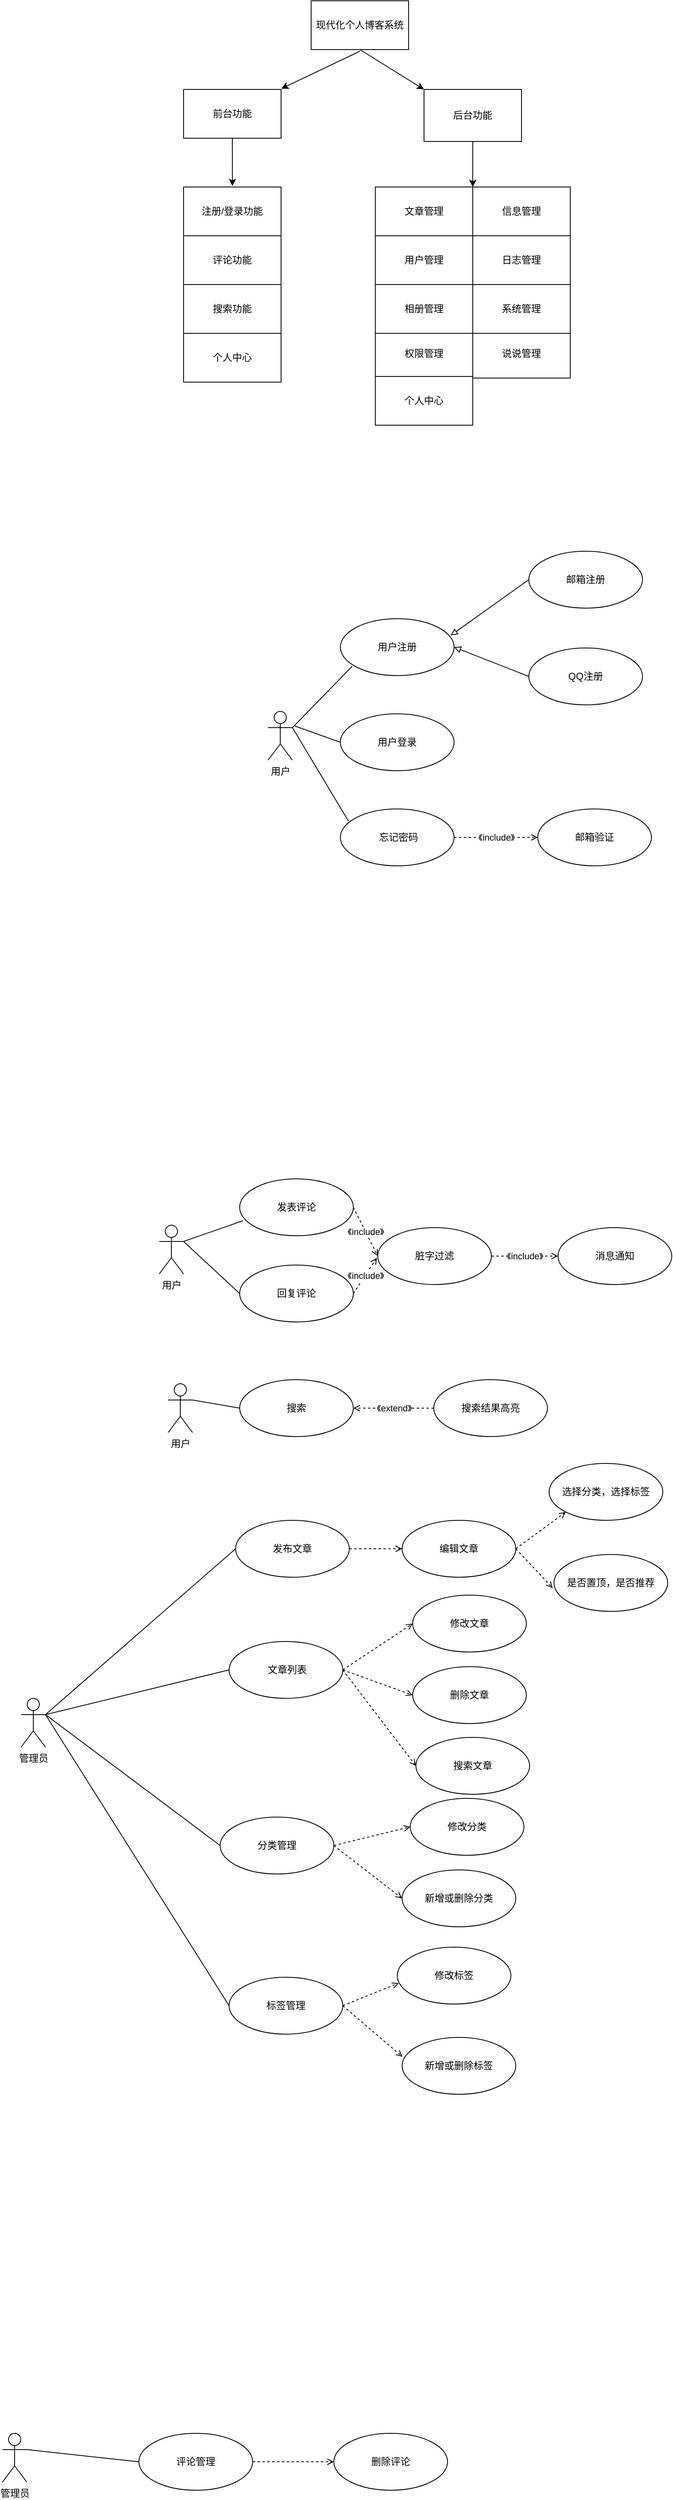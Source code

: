 <mxfile version="20.8.16" type="github">
  <diagram name="第 1 页" id="tcAbBRKtCdk9tv5Sla7W">
    <mxGraphModel dx="1988" dy="856" grid="0" gridSize="10" guides="1" tooltips="1" connect="1" arrows="1" fold="1" page="0" pageScale="1" pageWidth="827" pageHeight="1169" math="0" shadow="0">
      <root>
        <mxCell id="0" />
        <mxCell id="1" parent="0" />
        <mxCell id="XHuG99Wfo-pQkB8bLvte-31" style="rounded=0;orthogonalLoop=1;jettySize=auto;html=1;startArrow=none;startFill=0;" edge="1" parent="1">
          <mxGeometry relative="1" as="geometry">
            <mxPoint x="73.35" y="324.0" as="targetPoint" />
            <mxPoint x="170" y="278" as="sourcePoint" />
          </mxGeometry>
        </mxCell>
        <mxCell id="XHuG99Wfo-pQkB8bLvte-33" style="rounded=0;orthogonalLoop=1;jettySize=auto;html=1;exitX=0.5;exitY=0;exitDx=0;exitDy=0;entryX=1;entryY=1;entryDx=0;entryDy=0;" edge="1" parent="1" source="XHuG99Wfo-pQkB8bLvte-1" target="XHuG99Wfo-pQkB8bLvte-17">
          <mxGeometry relative="1" as="geometry" />
        </mxCell>
        <mxCell id="XHuG99Wfo-pQkB8bLvte-1" value="现代化个人博客系统" style="rounded=0;whiteSpace=wrap;html=1;direction=west;" vertex="1" parent="1">
          <mxGeometry x="110" y="216" width="120" height="60" as="geometry" />
        </mxCell>
        <mxCell id="XHuG99Wfo-pQkB8bLvte-4" value="评论功能" style="rounded=0;whiteSpace=wrap;html=1;" vertex="1" parent="1">
          <mxGeometry x="-47" y="505" width="120" height="60" as="geometry" />
        </mxCell>
        <mxCell id="XHuG99Wfo-pQkB8bLvte-5" value="文章管理" style="rounded=0;whiteSpace=wrap;html=1;flipH=1;flipV=0;" vertex="1" parent="1">
          <mxGeometry x="189" y="445" width="120" height="60" as="geometry" />
        </mxCell>
        <mxCell id="XHuG99Wfo-pQkB8bLvte-6" value="信息管理" style="rounded=0;whiteSpace=wrap;html=1;flipH=1;flipV=0;" vertex="1" parent="1">
          <mxGeometry x="309" y="445" width="120" height="60" as="geometry" />
        </mxCell>
        <mxCell id="XHuG99Wfo-pQkB8bLvte-7" value="说说管理" style="rounded=0;whiteSpace=wrap;html=1;flipH=1;flipV=0;" vertex="1" parent="1">
          <mxGeometry x="309" y="620" width="120" height="60" as="geometry" />
        </mxCell>
        <mxCell id="XHuG99Wfo-pQkB8bLvte-9" value="用户管理" style="rounded=0;whiteSpace=wrap;html=1;flipH=1;flipV=0;" vertex="1" parent="1">
          <mxGeometry x="189" y="505" width="120" height="60" as="geometry" />
        </mxCell>
        <mxCell id="XHuG99Wfo-pQkB8bLvte-10" value="日志管理" style="rounded=0;whiteSpace=wrap;html=1;flipH=1;flipV=0;" vertex="1" parent="1">
          <mxGeometry x="309" y="505" width="120" height="60" as="geometry" />
        </mxCell>
        <mxCell id="XHuG99Wfo-pQkB8bLvte-11" value="权限管理" style="rounded=0;whiteSpace=wrap;html=1;flipH=1;flipV=0;" vertex="1" parent="1">
          <mxGeometry x="189" y="620" width="120" height="60" as="geometry" />
        </mxCell>
        <mxCell id="XHuG99Wfo-pQkB8bLvte-13" value="相册管理" style="rounded=0;whiteSpace=wrap;html=1;flipH=1;flipV=0;" vertex="1" parent="1">
          <mxGeometry x="189" y="565" width="120" height="60" as="geometry" />
        </mxCell>
        <mxCell id="XHuG99Wfo-pQkB8bLvte-14" value="系统管理" style="rounded=0;whiteSpace=wrap;html=1;flipH=1;flipV=0;" vertex="1" parent="1">
          <mxGeometry x="309" y="565" width="120" height="60" as="geometry" />
        </mxCell>
        <mxCell id="XHuG99Wfo-pQkB8bLvte-15" value="搜索功能" style="rounded=0;whiteSpace=wrap;html=1;" vertex="1" parent="1">
          <mxGeometry x="-47" y="565" width="120" height="60" as="geometry" />
        </mxCell>
        <mxCell id="XHuG99Wfo-pQkB8bLvte-34" style="edgeStyle=none;rounded=0;orthogonalLoop=1;jettySize=auto;html=1;exitX=0.5;exitY=0;exitDx=0;exitDy=0;startArrow=none;startFill=0;" edge="1" parent="1" source="XHuG99Wfo-pQkB8bLvte-16">
          <mxGeometry relative="1" as="geometry">
            <mxPoint x="13.143" y="443.857" as="targetPoint" />
          </mxGeometry>
        </mxCell>
        <mxCell id="XHuG99Wfo-pQkB8bLvte-16" value="前台功能" style="rounded=0;whiteSpace=wrap;html=1;direction=west;" vertex="1" parent="1">
          <mxGeometry x="-47" y="325" width="120" height="60" as="geometry" />
        </mxCell>
        <mxCell id="XHuG99Wfo-pQkB8bLvte-35" style="edgeStyle=none;rounded=0;orthogonalLoop=1;jettySize=auto;html=1;entryX=0;entryY=0;entryDx=0;entryDy=0;startArrow=none;startFill=0;" edge="1" parent="1" source="XHuG99Wfo-pQkB8bLvte-17" target="XHuG99Wfo-pQkB8bLvte-6">
          <mxGeometry relative="1" as="geometry" />
        </mxCell>
        <mxCell id="XHuG99Wfo-pQkB8bLvte-17" value="后台功能" style="rounded=0;whiteSpace=wrap;html=1;direction=west;" vertex="1" parent="1">
          <mxGeometry x="249" y="325" width="120" height="64" as="geometry" />
        </mxCell>
        <mxCell id="XHuG99Wfo-pQkB8bLvte-26" value="注册/登录功能" style="rounded=0;whiteSpace=wrap;html=1;" vertex="1" parent="1">
          <mxGeometry x="-47" y="445" width="120" height="60" as="geometry" />
        </mxCell>
        <mxCell id="XHuG99Wfo-pQkB8bLvte-36" value="个人中心" style="rounded=0;whiteSpace=wrap;html=1;" vertex="1" parent="1">
          <mxGeometry x="189" y="678" width="120" height="60" as="geometry" />
        </mxCell>
        <mxCell id="XHuG99Wfo-pQkB8bLvte-45" style="edgeStyle=none;rounded=0;orthogonalLoop=1;jettySize=auto;html=1;exitX=1;exitY=0.333;exitDx=0;exitDy=0;exitPerimeter=0;entryX=0.104;entryY=0.836;entryDx=0;entryDy=0;entryPerimeter=0;startArrow=none;startFill=0;strokeColor=default;endArrow=none;endFill=0;" edge="1" parent="1" source="XHuG99Wfo-pQkB8bLvte-38" target="XHuG99Wfo-pQkB8bLvte-39">
          <mxGeometry relative="1" as="geometry" />
        </mxCell>
        <mxCell id="XHuG99Wfo-pQkB8bLvte-46" style="edgeStyle=none;rounded=0;orthogonalLoop=1;jettySize=auto;html=1;entryX=0;entryY=0.5;entryDx=0;entryDy=0;strokeColor=default;startArrow=none;startFill=0;endArrow=none;endFill=0;" edge="1" parent="1" target="XHuG99Wfo-pQkB8bLvte-40">
          <mxGeometry relative="1" as="geometry">
            <mxPoint x="90" y="1108" as="sourcePoint" />
          </mxGeometry>
        </mxCell>
        <mxCell id="XHuG99Wfo-pQkB8bLvte-47" style="edgeStyle=none;rounded=0;orthogonalLoop=1;jettySize=auto;html=1;exitX=1;exitY=0.333;exitDx=0;exitDy=0;exitPerimeter=0;entryX=0.071;entryY=0.214;entryDx=0;entryDy=0;entryPerimeter=0;strokeColor=default;startArrow=none;startFill=0;endArrow=none;endFill=0;" edge="1" parent="1" source="XHuG99Wfo-pQkB8bLvte-38" target="XHuG99Wfo-pQkB8bLvte-42">
          <mxGeometry relative="1" as="geometry" />
        </mxCell>
        <mxCell id="XHuG99Wfo-pQkB8bLvte-38" value="用户" style="shape=umlActor;verticalLabelPosition=bottom;verticalAlign=top;html=1;" vertex="1" parent="1">
          <mxGeometry x="57" y="1090" width="30" height="60" as="geometry" />
        </mxCell>
        <mxCell id="XHuG99Wfo-pQkB8bLvte-39" value="用户注册" style="ellipse;whiteSpace=wrap;html=1;" vertex="1" parent="1">
          <mxGeometry x="146" y="976" width="140" height="70" as="geometry" />
        </mxCell>
        <mxCell id="XHuG99Wfo-pQkB8bLvte-40" value="用户登录&lt;br&gt;" style="ellipse;whiteSpace=wrap;html=1;" vertex="1" parent="1">
          <mxGeometry x="146" y="1093" width="140" height="70" as="geometry" />
        </mxCell>
        <mxCell id="XHuG99Wfo-pQkB8bLvte-55" value="《include》" style="edgeStyle=none;rounded=0;orthogonalLoop=1;jettySize=auto;html=1;exitX=1;exitY=0.5;exitDx=0;exitDy=0;entryX=0;entryY=0.5;entryDx=0;entryDy=0;strokeColor=default;startArrow=none;startFill=0;endArrow=open;endFill=0;dashed=1;" edge="1" parent="1" source="XHuG99Wfo-pQkB8bLvte-42" target="XHuG99Wfo-pQkB8bLvte-50">
          <mxGeometry relative="1" as="geometry" />
        </mxCell>
        <mxCell id="XHuG99Wfo-pQkB8bLvte-42" value="&amp;nbsp;忘记密码" style="ellipse;whiteSpace=wrap;html=1;" vertex="1" parent="1">
          <mxGeometry x="146" y="1210" width="140" height="70" as="geometry" />
        </mxCell>
        <mxCell id="XHuG99Wfo-pQkB8bLvte-53" style="edgeStyle=none;rounded=0;orthogonalLoop=1;jettySize=auto;html=1;exitX=0;exitY=0.5;exitDx=0;exitDy=0;entryX=0.971;entryY=0.293;entryDx=0;entryDy=0;entryPerimeter=0;strokeColor=default;startArrow=none;startFill=0;endArrow=block;endFill=0;" edge="1" parent="1" source="XHuG99Wfo-pQkB8bLvte-48" target="XHuG99Wfo-pQkB8bLvte-39">
          <mxGeometry relative="1" as="geometry" />
        </mxCell>
        <mxCell id="XHuG99Wfo-pQkB8bLvte-48" value="邮箱注册" style="ellipse;whiteSpace=wrap;html=1;" vertex="1" parent="1">
          <mxGeometry x="378" y="893" width="140" height="70" as="geometry" />
        </mxCell>
        <mxCell id="XHuG99Wfo-pQkB8bLvte-54" style="edgeStyle=none;rounded=0;orthogonalLoop=1;jettySize=auto;html=1;exitX=0;exitY=0.5;exitDx=0;exitDy=0;entryX=1;entryY=0.5;entryDx=0;entryDy=0;strokeColor=default;startArrow=none;startFill=0;endArrow=block;endFill=0;" edge="1" parent="1" source="XHuG99Wfo-pQkB8bLvte-49" target="XHuG99Wfo-pQkB8bLvte-39">
          <mxGeometry relative="1" as="geometry" />
        </mxCell>
        <mxCell id="XHuG99Wfo-pQkB8bLvte-49" value="QQ注册" style="ellipse;whiteSpace=wrap;html=1;" vertex="1" parent="1">
          <mxGeometry x="378" y="1012" width="140" height="70" as="geometry" />
        </mxCell>
        <mxCell id="XHuG99Wfo-pQkB8bLvte-50" value="邮箱验证" style="ellipse;whiteSpace=wrap;html=1;" vertex="1" parent="1">
          <mxGeometry x="389" y="1210" width="140" height="70" as="geometry" />
        </mxCell>
        <mxCell id="XHuG99Wfo-pQkB8bLvte-56" value="个人中心" style="rounded=0;whiteSpace=wrap;html=1;" vertex="1" parent="1">
          <mxGeometry x="-47" y="625" width="120" height="60" as="geometry" />
        </mxCell>
        <mxCell id="XHuG99Wfo-pQkB8bLvte-62" style="edgeStyle=none;rounded=0;orthogonalLoop=1;jettySize=auto;html=1;exitX=1;exitY=0.333;exitDx=0;exitDy=0;exitPerimeter=0;entryX=0.029;entryY=0.736;entryDx=0;entryDy=0;entryPerimeter=0;strokeColor=default;startArrow=none;startFill=0;endArrow=none;endFill=0;" edge="1" parent="1" source="XHuG99Wfo-pQkB8bLvte-57" target="XHuG99Wfo-pQkB8bLvte-58">
          <mxGeometry relative="1" as="geometry" />
        </mxCell>
        <mxCell id="XHuG99Wfo-pQkB8bLvte-63" style="edgeStyle=none;rounded=0;orthogonalLoop=1;jettySize=auto;html=1;exitX=1;exitY=0.333;exitDx=0;exitDy=0;exitPerimeter=0;entryX=0;entryY=0.5;entryDx=0;entryDy=0;strokeColor=default;startArrow=none;startFill=0;endArrow=none;endFill=0;" edge="1" parent="1" source="XHuG99Wfo-pQkB8bLvte-57" target="XHuG99Wfo-pQkB8bLvte-59">
          <mxGeometry relative="1" as="geometry" />
        </mxCell>
        <mxCell id="XHuG99Wfo-pQkB8bLvte-57" value="用户" style="shape=umlActor;verticalLabelPosition=bottom;verticalAlign=top;html=1;" vertex="1" parent="1">
          <mxGeometry x="-77" y="1722" width="30" height="60" as="geometry" />
        </mxCell>
        <mxCell id="XHuG99Wfo-pQkB8bLvte-64" value="《include》" style="edgeStyle=none;rounded=0;orthogonalLoop=1;jettySize=auto;html=1;exitX=1;exitY=0.5;exitDx=0;exitDy=0;entryX=0;entryY=0.5;entryDx=0;entryDy=0;dashed=1;strokeColor=default;startArrow=none;startFill=0;endArrow=open;endFill=0;" edge="1" parent="1" source="XHuG99Wfo-pQkB8bLvte-58" target="XHuG99Wfo-pQkB8bLvte-60">
          <mxGeometry relative="1" as="geometry" />
        </mxCell>
        <mxCell id="XHuG99Wfo-pQkB8bLvte-58" value="发表评论" style="ellipse;whiteSpace=wrap;html=1;" vertex="1" parent="1">
          <mxGeometry x="22" y="1665" width="140" height="70" as="geometry" />
        </mxCell>
        <mxCell id="XHuG99Wfo-pQkB8bLvte-65" value="《include》" style="edgeStyle=none;rounded=0;orthogonalLoop=1;jettySize=auto;html=1;exitX=1;exitY=0.5;exitDx=0;exitDy=0;dashed=1;strokeColor=default;startArrow=none;startFill=0;endArrow=open;endFill=0;" edge="1" parent="1" source="XHuG99Wfo-pQkB8bLvte-59">
          <mxGeometry relative="1" as="geometry">
            <mxPoint x="191" y="1762.0" as="targetPoint" />
          </mxGeometry>
        </mxCell>
        <mxCell id="XHuG99Wfo-pQkB8bLvte-59" value="回复评论" style="ellipse;whiteSpace=wrap;html=1;" vertex="1" parent="1">
          <mxGeometry x="22" y="1771" width="140" height="70" as="geometry" />
        </mxCell>
        <mxCell id="XHuG99Wfo-pQkB8bLvte-66" value="《include》" style="edgeStyle=none;rounded=0;orthogonalLoop=1;jettySize=auto;html=1;exitX=1;exitY=0.5;exitDx=0;exitDy=0;entryX=0;entryY=0.5;entryDx=0;entryDy=0;dashed=1;strokeColor=default;startArrow=none;startFill=0;endArrow=open;endFill=0;" edge="1" parent="1" source="XHuG99Wfo-pQkB8bLvte-60" target="XHuG99Wfo-pQkB8bLvte-61">
          <mxGeometry relative="1" as="geometry" />
        </mxCell>
        <mxCell id="XHuG99Wfo-pQkB8bLvte-60" value="脏字过滤" style="ellipse;whiteSpace=wrap;html=1;" vertex="1" parent="1">
          <mxGeometry x="192" y="1725" width="140" height="70" as="geometry" />
        </mxCell>
        <mxCell id="XHuG99Wfo-pQkB8bLvte-61" value="消息通知" style="ellipse;whiteSpace=wrap;html=1;" vertex="1" parent="1">
          <mxGeometry x="414" y="1725" width="140" height="70" as="geometry" />
        </mxCell>
        <mxCell id="XHuG99Wfo-pQkB8bLvte-69" style="edgeStyle=none;rounded=0;orthogonalLoop=1;jettySize=auto;html=1;exitX=1;exitY=0.333;exitDx=0;exitDy=0;exitPerimeter=0;entryX=0;entryY=0.5;entryDx=0;entryDy=0;strokeColor=default;startArrow=none;startFill=0;endArrow=none;endFill=0;" edge="1" parent="1" source="XHuG99Wfo-pQkB8bLvte-67" target="XHuG99Wfo-pQkB8bLvte-68">
          <mxGeometry relative="1" as="geometry" />
        </mxCell>
        <mxCell id="XHuG99Wfo-pQkB8bLvte-67" value="用户" style="shape=umlActor;verticalLabelPosition=bottom;verticalAlign=top;html=1;" vertex="1" parent="1">
          <mxGeometry x="-66" y="1917" width="30" height="60" as="geometry" />
        </mxCell>
        <mxCell id="XHuG99Wfo-pQkB8bLvte-68" value="搜索" style="ellipse;whiteSpace=wrap;html=1;" vertex="1" parent="1">
          <mxGeometry x="22" y="1912" width="140" height="70" as="geometry" />
        </mxCell>
        <mxCell id="XHuG99Wfo-pQkB8bLvte-71" value="《extend》" style="edgeStyle=none;rounded=0;orthogonalLoop=1;jettySize=auto;html=1;exitX=0;exitY=0.5;exitDx=0;exitDy=0;entryX=1;entryY=0.5;entryDx=0;entryDy=0;strokeColor=default;startArrow=none;startFill=0;endArrow=open;endFill=0;dashed=1;" edge="1" parent="1" source="XHuG99Wfo-pQkB8bLvte-70" target="XHuG99Wfo-pQkB8bLvte-68">
          <mxGeometry relative="1" as="geometry" />
        </mxCell>
        <mxCell id="XHuG99Wfo-pQkB8bLvte-70" value="搜索结果高亮" style="ellipse;whiteSpace=wrap;html=1;" vertex="1" parent="1">
          <mxGeometry x="261" y="1912" width="140" height="70" as="geometry" />
        </mxCell>
        <mxCell id="XHuG99Wfo-pQkB8bLvte-98" style="edgeStyle=none;rounded=0;orthogonalLoop=1;jettySize=auto;html=1;exitX=1;exitY=0.333;exitDx=0;exitDy=0;exitPerimeter=0;entryX=0;entryY=0.5;entryDx=0;entryDy=0;strokeColor=default;startArrow=none;startFill=0;endArrow=none;endFill=0;" edge="1" parent="1" source="XHuG99Wfo-pQkB8bLvte-72" target="XHuG99Wfo-pQkB8bLvte-73">
          <mxGeometry relative="1" as="geometry" />
        </mxCell>
        <mxCell id="XHuG99Wfo-pQkB8bLvte-99" style="edgeStyle=none;rounded=0;orthogonalLoop=1;jettySize=auto;html=1;exitX=1;exitY=0.333;exitDx=0;exitDy=0;exitPerimeter=0;entryX=0;entryY=0.5;entryDx=0;entryDy=0;strokeColor=default;startArrow=none;startFill=0;endArrow=none;endFill=0;" edge="1" parent="1" source="XHuG99Wfo-pQkB8bLvte-72" target="XHuG99Wfo-pQkB8bLvte-74">
          <mxGeometry relative="1" as="geometry" />
        </mxCell>
        <mxCell id="XHuG99Wfo-pQkB8bLvte-100" style="edgeStyle=none;rounded=0;orthogonalLoop=1;jettySize=auto;html=1;exitX=1;exitY=0.333;exitDx=0;exitDy=0;exitPerimeter=0;entryX=0;entryY=0.5;entryDx=0;entryDy=0;strokeColor=default;startArrow=none;startFill=0;endArrow=none;endFill=0;" edge="1" parent="1" source="XHuG99Wfo-pQkB8bLvte-72" target="XHuG99Wfo-pQkB8bLvte-75">
          <mxGeometry relative="1" as="geometry" />
        </mxCell>
        <mxCell id="XHuG99Wfo-pQkB8bLvte-101" style="edgeStyle=none;rounded=0;orthogonalLoop=1;jettySize=auto;html=1;exitX=1;exitY=0.333;exitDx=0;exitDy=0;exitPerimeter=0;entryX=0;entryY=0.5;entryDx=0;entryDy=0;strokeColor=default;startArrow=none;startFill=0;endArrow=none;endFill=0;" edge="1" parent="1" source="XHuG99Wfo-pQkB8bLvte-72" target="XHuG99Wfo-pQkB8bLvte-76">
          <mxGeometry relative="1" as="geometry" />
        </mxCell>
        <mxCell id="XHuG99Wfo-pQkB8bLvte-72" value="管理员" style="shape=umlActor;verticalLabelPosition=bottom;verticalAlign=top;html=1;" vertex="1" parent="1">
          <mxGeometry x="-247" y="2304" width="30" height="60" as="geometry" />
        </mxCell>
        <mxCell id="XHuG99Wfo-pQkB8bLvte-80" style="edgeStyle=none;rounded=0;orthogonalLoop=1;jettySize=auto;html=1;exitX=1;exitY=0.5;exitDx=0;exitDy=0;dashed=1;strokeColor=default;startArrow=none;startFill=0;endArrow=open;endFill=0;" edge="1" parent="1" source="XHuG99Wfo-pQkB8bLvte-73" target="XHuG99Wfo-pQkB8bLvte-77">
          <mxGeometry relative="1" as="geometry" />
        </mxCell>
        <mxCell id="XHuG99Wfo-pQkB8bLvte-73" value="发布文章" style="ellipse;whiteSpace=wrap;html=1;" vertex="1" parent="1">
          <mxGeometry x="17" y="2085" width="140" height="70" as="geometry" />
        </mxCell>
        <mxCell id="XHuG99Wfo-pQkB8bLvte-86" style="edgeStyle=none;rounded=0;orthogonalLoop=1;jettySize=auto;html=1;exitX=1;exitY=0.5;exitDx=0;exitDy=0;entryX=0;entryY=0.5;entryDx=0;entryDy=0;dashed=1;strokeColor=default;startArrow=none;startFill=0;endArrow=open;endFill=0;" edge="1" parent="1" source="XHuG99Wfo-pQkB8bLvte-74" target="XHuG99Wfo-pQkB8bLvte-83">
          <mxGeometry relative="1" as="geometry" />
        </mxCell>
        <mxCell id="XHuG99Wfo-pQkB8bLvte-87" style="edgeStyle=none;rounded=0;orthogonalLoop=1;jettySize=auto;html=1;exitX=1;exitY=0.5;exitDx=0;exitDy=0;entryX=0;entryY=0.5;entryDx=0;entryDy=0;dashed=1;strokeColor=default;startArrow=none;startFill=0;endArrow=open;endFill=0;" edge="1" parent="1" source="XHuG99Wfo-pQkB8bLvte-74" target="XHuG99Wfo-pQkB8bLvte-84">
          <mxGeometry relative="1" as="geometry" />
        </mxCell>
        <mxCell id="XHuG99Wfo-pQkB8bLvte-88" style="edgeStyle=none;rounded=0;orthogonalLoop=1;jettySize=auto;html=1;exitX=1;exitY=0.5;exitDx=0;exitDy=0;entryX=0;entryY=0.5;entryDx=0;entryDy=0;dashed=1;strokeColor=default;startArrow=none;startFill=0;endArrow=open;endFill=0;" edge="1" parent="1" source="XHuG99Wfo-pQkB8bLvte-74" target="XHuG99Wfo-pQkB8bLvte-85">
          <mxGeometry relative="1" as="geometry" />
        </mxCell>
        <mxCell id="XHuG99Wfo-pQkB8bLvte-74" value="&amp;nbsp;文章列表" style="ellipse;whiteSpace=wrap;html=1;" vertex="1" parent="1">
          <mxGeometry x="9" y="2234" width="140" height="70" as="geometry" />
        </mxCell>
        <mxCell id="XHuG99Wfo-pQkB8bLvte-93" style="edgeStyle=none;rounded=0;orthogonalLoop=1;jettySize=auto;html=1;exitX=1;exitY=0.5;exitDx=0;exitDy=0;entryX=0;entryY=0.5;entryDx=0;entryDy=0;dashed=1;strokeColor=default;startArrow=none;startFill=0;endArrow=open;endFill=0;" edge="1" parent="1" source="XHuG99Wfo-pQkB8bLvte-75" target="XHuG99Wfo-pQkB8bLvte-89">
          <mxGeometry relative="1" as="geometry" />
        </mxCell>
        <mxCell id="XHuG99Wfo-pQkB8bLvte-94" style="edgeStyle=none;rounded=0;orthogonalLoop=1;jettySize=auto;html=1;exitX=1;exitY=0.5;exitDx=0;exitDy=0;entryX=0;entryY=0.5;entryDx=0;entryDy=0;dashed=1;strokeColor=default;startArrow=none;startFill=0;endArrow=open;endFill=0;" edge="1" parent="1" source="XHuG99Wfo-pQkB8bLvte-75" target="XHuG99Wfo-pQkB8bLvte-90">
          <mxGeometry relative="1" as="geometry" />
        </mxCell>
        <mxCell id="XHuG99Wfo-pQkB8bLvte-75" value="分类管理" style="ellipse;whiteSpace=wrap;html=1;" vertex="1" parent="1">
          <mxGeometry x="-2" y="2450" width="140" height="70" as="geometry" />
        </mxCell>
        <mxCell id="XHuG99Wfo-pQkB8bLvte-95" style="edgeStyle=none;rounded=0;orthogonalLoop=1;jettySize=auto;html=1;exitX=1;exitY=0.5;exitDx=0;exitDy=0;entryX=0.013;entryY=0.632;entryDx=0;entryDy=0;entryPerimeter=0;dashed=1;strokeColor=default;startArrow=none;startFill=0;endArrow=open;endFill=0;" edge="1" parent="1" source="XHuG99Wfo-pQkB8bLvte-76" target="XHuG99Wfo-pQkB8bLvte-91">
          <mxGeometry relative="1" as="geometry" />
        </mxCell>
        <mxCell id="XHuG99Wfo-pQkB8bLvte-96" style="edgeStyle=none;rounded=0;orthogonalLoop=1;jettySize=auto;html=1;exitX=1;exitY=0.5;exitDx=0;exitDy=0;entryX=0.003;entryY=0.34;entryDx=0;entryDy=0;entryPerimeter=0;dashed=1;strokeColor=default;startArrow=none;startFill=0;endArrow=open;endFill=0;" edge="1" parent="1" source="XHuG99Wfo-pQkB8bLvte-76" target="XHuG99Wfo-pQkB8bLvte-92">
          <mxGeometry relative="1" as="geometry" />
        </mxCell>
        <mxCell id="XHuG99Wfo-pQkB8bLvte-76" value="标签管理" style="ellipse;whiteSpace=wrap;html=1;" vertex="1" parent="1">
          <mxGeometry x="9" y="2647" width="140" height="70" as="geometry" />
        </mxCell>
        <mxCell id="XHuG99Wfo-pQkB8bLvte-81" style="edgeStyle=none;rounded=0;orthogonalLoop=1;jettySize=auto;html=1;exitX=1;exitY=0.5;exitDx=0;exitDy=0;entryX=0.011;entryY=0.376;entryDx=0;entryDy=0;entryPerimeter=0;dashed=1;strokeColor=default;startArrow=none;startFill=0;endArrow=open;endFill=0;" edge="1" parent="1" source="XHuG99Wfo-pQkB8bLvte-77">
          <mxGeometry relative="1" as="geometry">
            <mxPoint x="407.54" y="2168.32" as="targetPoint" />
          </mxGeometry>
        </mxCell>
        <mxCell id="XHuG99Wfo-pQkB8bLvte-82" style="edgeStyle=none;rounded=0;orthogonalLoop=1;jettySize=auto;html=1;exitX=1;exitY=0.5;exitDx=0;exitDy=0;entryX=0;entryY=1;entryDx=0;entryDy=0;dashed=1;strokeColor=default;startArrow=none;startFill=0;endArrow=open;endFill=0;" edge="1" parent="1" source="XHuG99Wfo-pQkB8bLvte-77" target="XHuG99Wfo-pQkB8bLvte-78">
          <mxGeometry relative="1" as="geometry" />
        </mxCell>
        <mxCell id="XHuG99Wfo-pQkB8bLvte-77" value="编辑文章" style="ellipse;whiteSpace=wrap;html=1;" vertex="1" parent="1">
          <mxGeometry x="222" y="2085" width="140" height="70" as="geometry" />
        </mxCell>
        <mxCell id="XHuG99Wfo-pQkB8bLvte-78" value="选择分类，选择标签" style="ellipse;whiteSpace=wrap;html=1;" vertex="1" parent="1">
          <mxGeometry x="403" y="2015" width="140" height="70" as="geometry" />
        </mxCell>
        <mxCell id="XHuG99Wfo-pQkB8bLvte-79" value="是否置顶，是否推荐" style="ellipse;whiteSpace=wrap;html=1;" vertex="1" parent="1">
          <mxGeometry x="409" y="2127" width="140" height="70" as="geometry" />
        </mxCell>
        <mxCell id="XHuG99Wfo-pQkB8bLvte-83" value="修改文章" style="ellipse;whiteSpace=wrap;html=1;" vertex="1" parent="1">
          <mxGeometry x="235" y="2177" width="140" height="70" as="geometry" />
        </mxCell>
        <mxCell id="XHuG99Wfo-pQkB8bLvte-84" value="删除文章" style="ellipse;whiteSpace=wrap;html=1;" vertex="1" parent="1">
          <mxGeometry x="235" y="2265" width="140" height="70" as="geometry" />
        </mxCell>
        <mxCell id="XHuG99Wfo-pQkB8bLvte-85" value="搜索文章" style="ellipse;whiteSpace=wrap;html=1;" vertex="1" parent="1">
          <mxGeometry x="239" y="2352" width="140" height="70" as="geometry" />
        </mxCell>
        <mxCell id="XHuG99Wfo-pQkB8bLvte-89" value="修改分类" style="ellipse;whiteSpace=wrap;html=1;" vertex="1" parent="1">
          <mxGeometry x="232" y="2427" width="140" height="70" as="geometry" />
        </mxCell>
        <mxCell id="XHuG99Wfo-pQkB8bLvte-90" value="新增或删除分类" style="ellipse;whiteSpace=wrap;html=1;" vertex="1" parent="1">
          <mxGeometry x="222" y="2515" width="140" height="70" as="geometry" />
        </mxCell>
        <mxCell id="XHuG99Wfo-pQkB8bLvte-91" value="修改标签" style="ellipse;whiteSpace=wrap;html=1;" vertex="1" parent="1">
          <mxGeometry x="216" y="2610" width="140" height="70" as="geometry" />
        </mxCell>
        <mxCell id="XHuG99Wfo-pQkB8bLvte-92" value="新增或删除标签" style="ellipse;whiteSpace=wrap;html=1;" vertex="1" parent="1">
          <mxGeometry x="222" y="2721" width="140" height="70" as="geometry" />
        </mxCell>
        <mxCell id="XHuG99Wfo-pQkB8bLvte-109" style="edgeStyle=none;rounded=0;orthogonalLoop=1;jettySize=auto;html=1;exitX=1;exitY=0.333;exitDx=0;exitDy=0;exitPerimeter=0;entryX=0;entryY=0.5;entryDx=0;entryDy=0;strokeColor=default;startArrow=none;startFill=0;endArrow=none;endFill=0;" edge="1" parent="1" source="XHuG99Wfo-pQkB8bLvte-102" target="XHuG99Wfo-pQkB8bLvte-103">
          <mxGeometry relative="1" as="geometry" />
        </mxCell>
        <mxCell id="XHuG99Wfo-pQkB8bLvte-102" value="管理员" style="shape=umlActor;verticalLabelPosition=bottom;verticalAlign=top;html=1;" vertex="1" parent="1">
          <mxGeometry x="-270" y="3208" width="30" height="60" as="geometry" />
        </mxCell>
        <mxCell id="XHuG99Wfo-pQkB8bLvte-110" style="edgeStyle=none;rounded=0;orthogonalLoop=1;jettySize=auto;html=1;exitX=1;exitY=0.5;exitDx=0;exitDy=0;entryX=0;entryY=0.5;entryDx=0;entryDy=0;strokeColor=default;startArrow=none;startFill=0;endArrow=open;endFill=0;dashed=1;" edge="1" parent="1" source="XHuG99Wfo-pQkB8bLvte-103" target="XHuG99Wfo-pQkB8bLvte-104">
          <mxGeometry relative="1" as="geometry" />
        </mxCell>
        <mxCell id="XHuG99Wfo-pQkB8bLvte-103" value="评论管理" style="ellipse;whiteSpace=wrap;html=1;" vertex="1" parent="1">
          <mxGeometry x="-102" y="3208" width="140" height="70" as="geometry" />
        </mxCell>
        <mxCell id="XHuG99Wfo-pQkB8bLvte-104" value="删除评论" style="ellipse;whiteSpace=wrap;html=1;" vertex="1" parent="1">
          <mxGeometry x="138" y="3208" width="140" height="70" as="geometry" />
        </mxCell>
      </root>
    </mxGraphModel>
  </diagram>
</mxfile>
